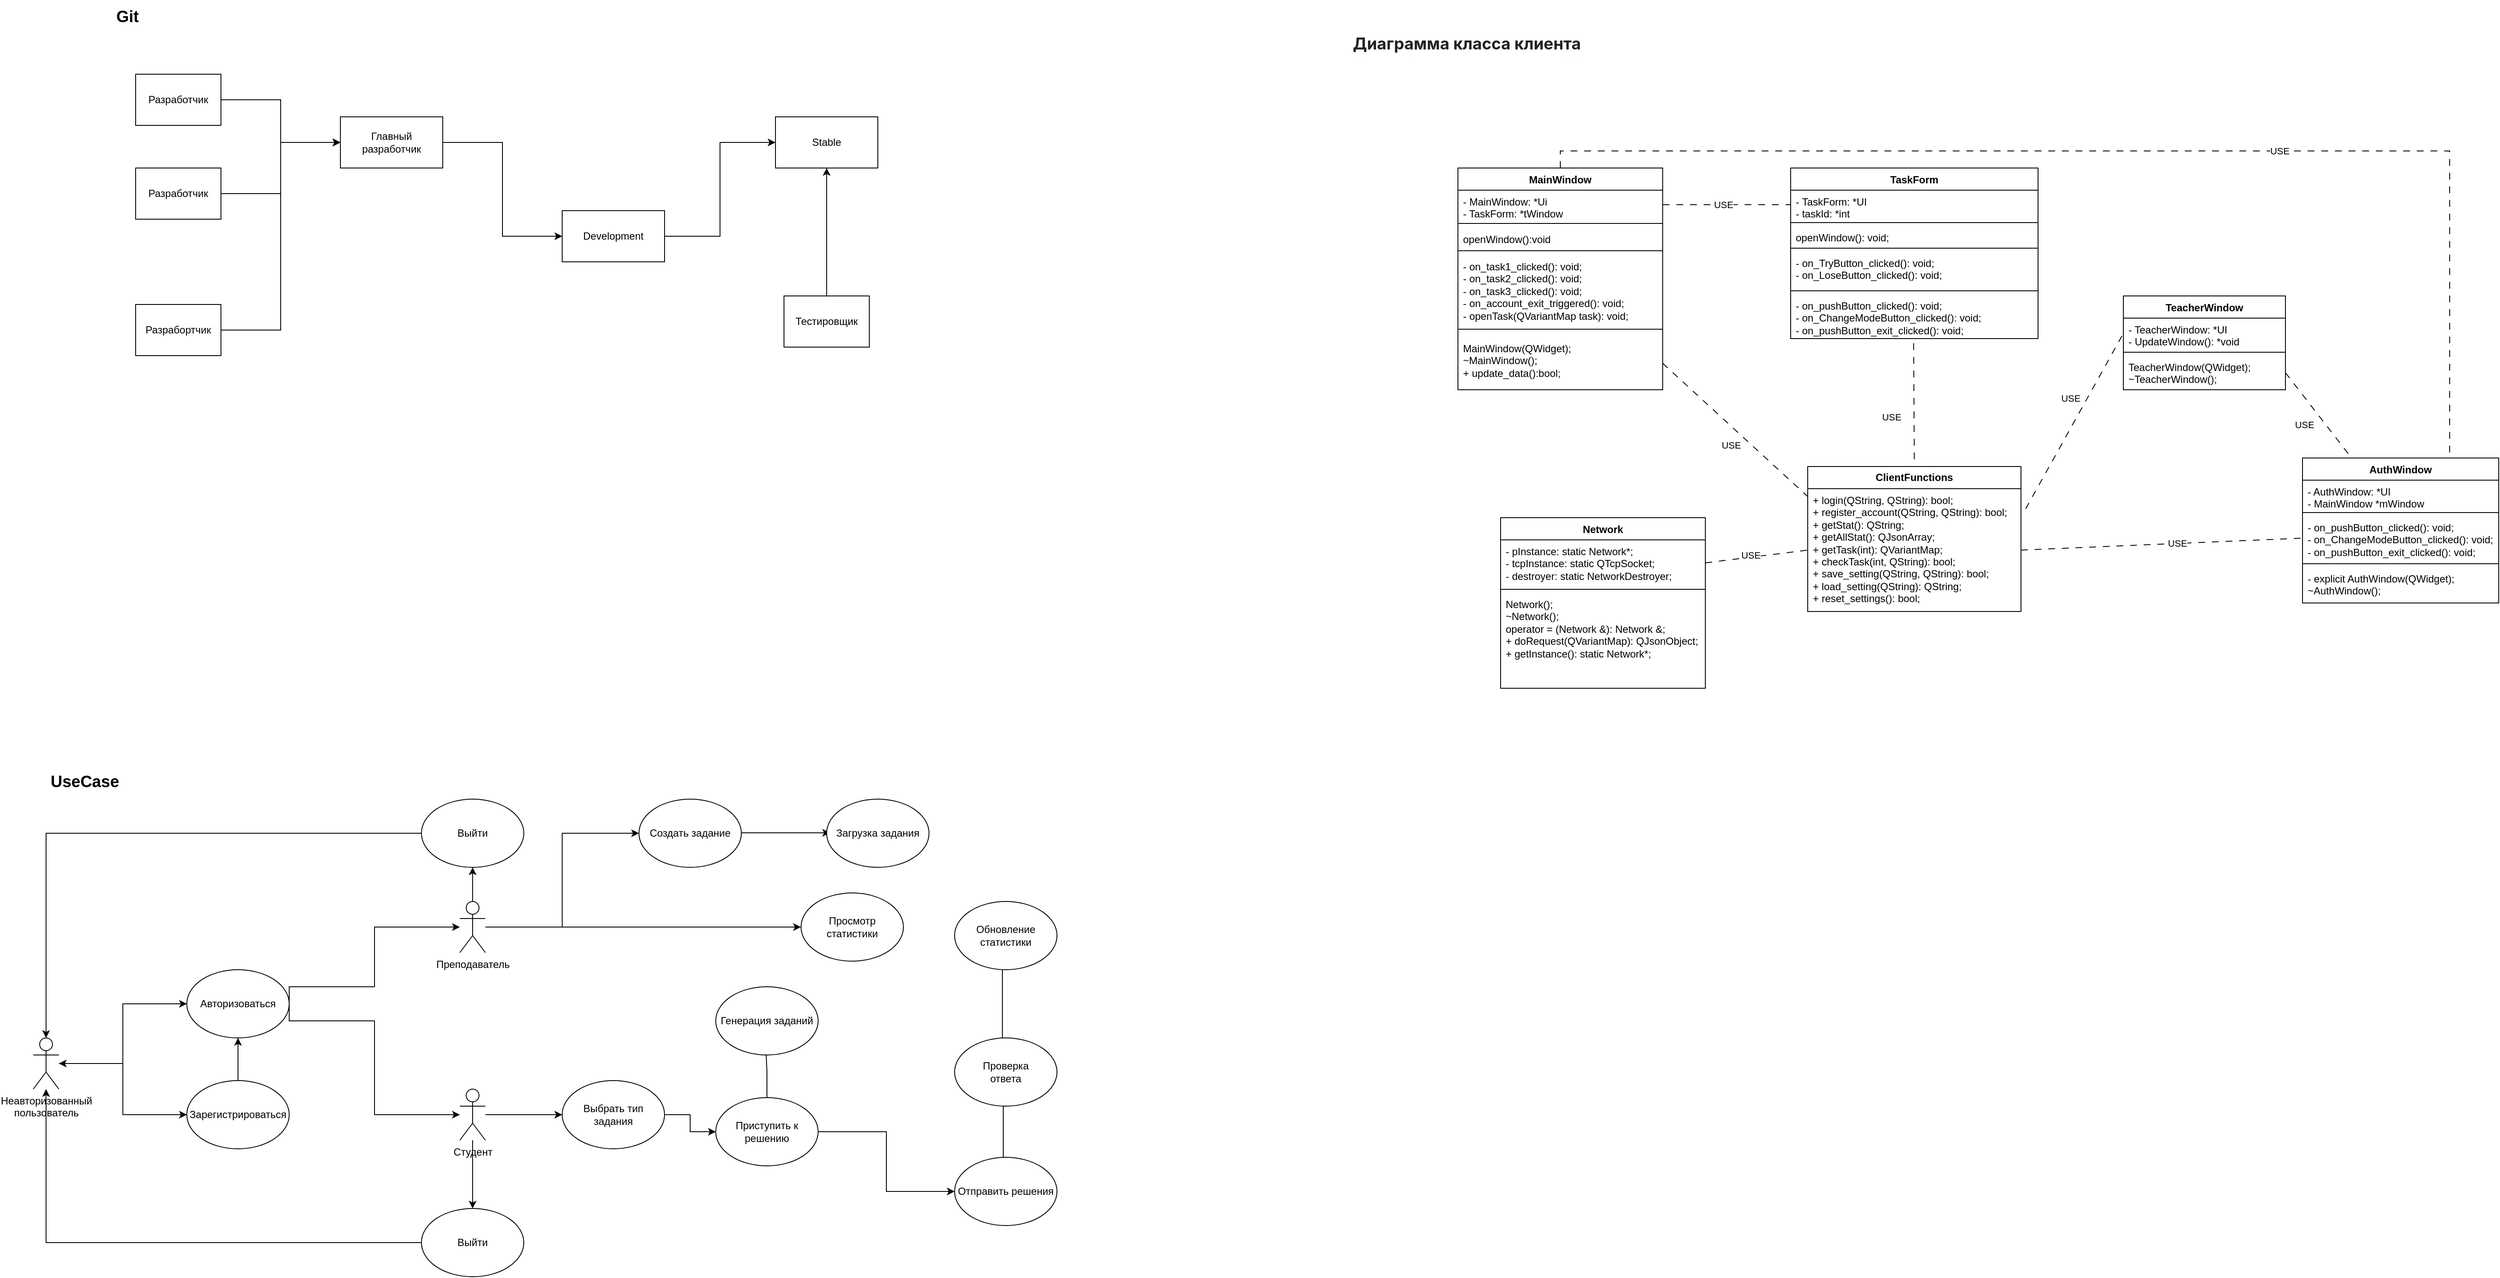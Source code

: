 <mxfile version="21.3.8" type="device">
  <diagram name="Page-1" id="1aR0Jutl6Uue4Fx9pt2T">
    <mxGraphModel dx="1400" dy="775" grid="0" gridSize="10" guides="1" tooltips="1" connect="1" arrows="1" fold="1" page="1" pageScale="1" pageWidth="1600" pageHeight="900" math="0" shadow="0">
      <root>
        <mxCell id="0" />
        <mxCell id="1" parent="0" />
        <mxCell id="dBoJynriRZ35Qr2qA7g_-11" style="edgeStyle=orthogonalEdgeStyle;rounded=0;orthogonalLoop=1;jettySize=auto;html=1;exitX=1;exitY=0.5;exitDx=0;exitDy=0;" parent="1" source="dBoJynriRZ35Qr2qA7g_-1" target="dBoJynriRZ35Qr2qA7g_-5" edge="1">
          <mxGeometry relative="1" as="geometry" />
        </mxCell>
        <mxCell id="dBoJynriRZ35Qr2qA7g_-1" value="Разработчик" style="rounded=0;whiteSpace=wrap;html=1;glass=0;" parent="1" vertex="1">
          <mxGeometry x="200" y="110" width="100" height="60" as="geometry" />
        </mxCell>
        <mxCell id="dBoJynriRZ35Qr2qA7g_-12" style="edgeStyle=orthogonalEdgeStyle;rounded=0;orthogonalLoop=1;jettySize=auto;html=1;entryX=0;entryY=0.5;entryDx=0;entryDy=0;" parent="1" source="dBoJynriRZ35Qr2qA7g_-2" target="dBoJynriRZ35Qr2qA7g_-5" edge="1">
          <mxGeometry relative="1" as="geometry" />
        </mxCell>
        <mxCell id="dBoJynriRZ35Qr2qA7g_-2" value="Разработчик" style="rounded=0;whiteSpace=wrap;html=1;glass=0;" parent="1" vertex="1">
          <mxGeometry x="200" y="220" width="100" height="60" as="geometry" />
        </mxCell>
        <mxCell id="dBoJynriRZ35Qr2qA7g_-13" style="edgeStyle=orthogonalEdgeStyle;rounded=0;orthogonalLoop=1;jettySize=auto;html=1;entryX=0;entryY=0.5;entryDx=0;entryDy=0;" parent="1" source="dBoJynriRZ35Qr2qA7g_-3" target="dBoJynriRZ35Qr2qA7g_-5" edge="1">
          <mxGeometry relative="1" as="geometry" />
        </mxCell>
        <mxCell id="dBoJynriRZ35Qr2qA7g_-3" value="Разрабортчик" style="rounded=0;whiteSpace=wrap;html=1;" parent="1" vertex="1">
          <mxGeometry x="200" y="380" width="100" height="60" as="geometry" />
        </mxCell>
        <mxCell id="dBoJynriRZ35Qr2qA7g_-16" style="edgeStyle=orthogonalEdgeStyle;rounded=0;orthogonalLoop=1;jettySize=auto;html=1;entryX=0.5;entryY=1;entryDx=0;entryDy=0;" parent="1" source="dBoJynriRZ35Qr2qA7g_-4" target="dBoJynriRZ35Qr2qA7g_-14" edge="1">
          <mxGeometry relative="1" as="geometry" />
        </mxCell>
        <mxCell id="dBoJynriRZ35Qr2qA7g_-4" value="Тестировщик" style="rounded=0;whiteSpace=wrap;html=1;" parent="1" vertex="1">
          <mxGeometry x="960" y="370" width="100" height="60" as="geometry" />
        </mxCell>
        <mxCell id="dBoJynriRZ35Qr2qA7g_-10" style="edgeStyle=orthogonalEdgeStyle;rounded=0;orthogonalLoop=1;jettySize=auto;html=1;exitX=1;exitY=0.5;exitDx=0;exitDy=0;entryX=0;entryY=0.5;entryDx=0;entryDy=0;" parent="1" source="dBoJynriRZ35Qr2qA7g_-5" target="dBoJynriRZ35Qr2qA7g_-9" edge="1">
          <mxGeometry relative="1" as="geometry" />
        </mxCell>
        <mxCell id="dBoJynriRZ35Qr2qA7g_-5" value="Главный разработчик" style="rounded=0;whiteSpace=wrap;html=1;glass=0;" parent="1" vertex="1">
          <mxGeometry x="440" y="160" width="120" height="60" as="geometry" />
        </mxCell>
        <mxCell id="dBoJynriRZ35Qr2qA7g_-15" style="edgeStyle=orthogonalEdgeStyle;rounded=0;orthogonalLoop=1;jettySize=auto;html=1;entryX=0;entryY=0.5;entryDx=0;entryDy=0;" parent="1" source="dBoJynriRZ35Qr2qA7g_-9" target="dBoJynriRZ35Qr2qA7g_-14" edge="1">
          <mxGeometry relative="1" as="geometry" />
        </mxCell>
        <mxCell id="dBoJynriRZ35Qr2qA7g_-9" value="Development" style="rounded=0;whiteSpace=wrap;html=1;" parent="1" vertex="1">
          <mxGeometry x="700" y="270" width="120" height="60" as="geometry" />
        </mxCell>
        <mxCell id="dBoJynriRZ35Qr2qA7g_-14" value="Stable" style="rounded=0;whiteSpace=wrap;html=1;" parent="1" vertex="1">
          <mxGeometry x="950" y="160" width="120" height="60" as="geometry" />
        </mxCell>
        <mxCell id="4uyqSXFby6oluJw-B4UO-3" value="MainWindow" style="swimlane;fontStyle=1;align=center;verticalAlign=top;childLayout=stackLayout;horizontal=1;startSize=26;horizontalStack=0;resizeParent=1;resizeParentMax=0;resizeLast=0;collapsible=1;marginBottom=0;whiteSpace=wrap;html=1;" vertex="1" parent="1">
          <mxGeometry x="1750" y="220" width="240" height="260" as="geometry" />
        </mxCell>
        <mxCell id="4uyqSXFby6oluJw-B4UO-4" value="- MainWindow: *Ui&lt;br&gt;- TaskForm: *tWindow" style="text;align=left;verticalAlign=top;spacingLeft=4;spacingRight=4;overflow=hidden;rotatable=0;points=[[0,0.5],[1,0.5]];portConstraint=eastwest;whiteSpace=wrap;html=1;" vertex="1" parent="4uyqSXFby6oluJw-B4UO-3">
          <mxGeometry y="26" width="240" height="34" as="geometry" />
        </mxCell>
        <mxCell id="4uyqSXFby6oluJw-B4UO-5" value="" style="line;strokeWidth=1;fillColor=none;align=left;verticalAlign=middle;spacingTop=-1;spacingLeft=3;spacingRight=3;rotatable=0;labelPosition=right;points=[];portConstraint=eastwest;strokeColor=inherit;" vertex="1" parent="4uyqSXFby6oluJw-B4UO-3">
          <mxGeometry y="60" width="240" height="10" as="geometry" />
        </mxCell>
        <mxCell id="4uyqSXFby6oluJw-B4UO-6" value="openWindow():void" style="text;strokeColor=none;fillColor=none;align=left;verticalAlign=top;spacingLeft=4;spacingRight=4;overflow=hidden;rotatable=0;points=[[0,0.5],[1,0.5]];portConstraint=eastwest;whiteSpace=wrap;html=1;" vertex="1" parent="4uyqSXFby6oluJw-B4UO-3">
          <mxGeometry y="70" width="240" height="22" as="geometry" />
        </mxCell>
        <mxCell id="4uyqSXFby6oluJw-B4UO-15" value="" style="line;strokeWidth=1;fillColor=none;align=left;verticalAlign=middle;spacingTop=-1;spacingLeft=3;spacingRight=3;rotatable=0;labelPosition=right;points=[];portConstraint=eastwest;strokeColor=inherit;" vertex="1" parent="4uyqSXFby6oluJw-B4UO-3">
          <mxGeometry y="92" width="240" height="10" as="geometry" />
        </mxCell>
        <mxCell id="4uyqSXFby6oluJw-B4UO-16" value="- on_task1_clicked(): void;&lt;br&gt;- on_task2_clicked(): void;&lt;br&gt;- on_task3_clicked(): void;&lt;br&gt;-&amp;nbsp;on_account_exit_triggered(): void;&lt;br&gt;-&amp;nbsp;openTask(QVariantMap task): void;" style="text;strokeColor=none;fillColor=none;align=left;verticalAlign=top;spacingLeft=4;spacingRight=4;overflow=hidden;rotatable=0;points=[[0,0.5],[1,0.5]];portConstraint=eastwest;whiteSpace=wrap;html=1;" vertex="1" parent="4uyqSXFby6oluJw-B4UO-3">
          <mxGeometry y="102" width="240" height="78" as="geometry" />
        </mxCell>
        <mxCell id="4uyqSXFby6oluJw-B4UO-161" value="" style="line;strokeWidth=1;fillColor=none;align=left;verticalAlign=middle;spacingTop=-1;spacingLeft=3;spacingRight=3;rotatable=0;labelPosition=right;points=[];portConstraint=eastwest;strokeColor=inherit;" vertex="1" parent="4uyqSXFby6oluJw-B4UO-3">
          <mxGeometry y="180" width="240" height="18" as="geometry" />
        </mxCell>
        <mxCell id="4uyqSXFby6oluJw-B4UO-162" value="MainWindow(QWidget);&lt;br&gt;~MainWindow();&lt;br&gt;+ update_data():bool;" style="text;strokeColor=none;fillColor=none;align=left;verticalAlign=top;spacingLeft=4;spacingRight=4;overflow=hidden;rotatable=0;points=[[0,0.5],[1,0.5]];portConstraint=eastwest;whiteSpace=wrap;html=1;" vertex="1" parent="4uyqSXFby6oluJw-B4UO-3">
          <mxGeometry y="198" width="240" height="62" as="geometry" />
        </mxCell>
        <mxCell id="4uyqSXFby6oluJw-B4UO-7" value="AuthWindow" style="swimlane;fontStyle=1;align=center;verticalAlign=top;childLayout=stackLayout;horizontal=1;startSize=26;horizontalStack=0;resizeParent=1;resizeParentMax=0;resizeLast=0;collapsible=1;marginBottom=0;whiteSpace=wrap;html=1;" vertex="1" parent="1">
          <mxGeometry x="2740" y="560" width="230" height="170" as="geometry" />
        </mxCell>
        <mxCell id="4uyqSXFby6oluJw-B4UO-8" value="- AuthWindow: *UI&lt;br&gt;-&amp;nbsp;MainWindow *mWindow" style="text;align=left;verticalAlign=top;spacingLeft=4;spacingRight=4;overflow=hidden;rotatable=0;points=[[0,0.5],[1,0.5]];portConstraint=eastwest;whiteSpace=wrap;html=1;" vertex="1" parent="4uyqSXFby6oluJw-B4UO-7">
          <mxGeometry y="26" width="230" height="34" as="geometry" />
        </mxCell>
        <mxCell id="4uyqSXFby6oluJw-B4UO-9" value="" style="line;strokeWidth=1;fillColor=none;align=left;verticalAlign=middle;spacingTop=-1;spacingLeft=3;spacingRight=3;rotatable=0;labelPosition=right;points=[];portConstraint=eastwest;strokeColor=inherit;" vertex="1" parent="4uyqSXFby6oluJw-B4UO-7">
          <mxGeometry y="60" width="230" height="8" as="geometry" />
        </mxCell>
        <mxCell id="4uyqSXFby6oluJw-B4UO-10" value="- on_pushButton_clicked(): void;&lt;br&gt;- on_ChangeModeButton_clicked(): void;&lt;br&gt;-&amp;nbsp;on_pushButton_exit_clicked(): void;" style="text;strokeColor=none;fillColor=none;align=left;verticalAlign=top;spacingLeft=4;spacingRight=4;overflow=hidden;rotatable=0;points=[[0,0.5],[1,0.5]];portConstraint=eastwest;whiteSpace=wrap;html=1;" vertex="1" parent="4uyqSXFby6oluJw-B4UO-7">
          <mxGeometry y="68" width="230" height="52" as="geometry" />
        </mxCell>
        <mxCell id="4uyqSXFby6oluJw-B4UO-168" value="" style="line;strokeWidth=1;fillColor=none;align=left;verticalAlign=middle;spacingTop=-1;spacingLeft=3;spacingRight=3;rotatable=0;labelPosition=right;points=[];portConstraint=eastwest;strokeColor=inherit;" vertex="1" parent="4uyqSXFby6oluJw-B4UO-7">
          <mxGeometry y="120" width="230" height="8" as="geometry" />
        </mxCell>
        <mxCell id="4uyqSXFby6oluJw-B4UO-167" value="- explicit AuthWindow(QWidget);&lt;br&gt;~AuthWindow();" style="text;strokeColor=none;fillColor=none;align=left;verticalAlign=top;spacingLeft=4;spacingRight=4;overflow=hidden;rotatable=0;points=[[0,0.5],[1,0.5]];portConstraint=eastwest;whiteSpace=wrap;html=1;" vertex="1" parent="4uyqSXFby6oluJw-B4UO-7">
          <mxGeometry y="128" width="230" height="42" as="geometry" />
        </mxCell>
        <mxCell id="4uyqSXFby6oluJw-B4UO-11" value="TaskForm" style="swimlane;fontStyle=1;align=center;verticalAlign=top;childLayout=stackLayout;horizontal=1;startSize=26;horizontalStack=0;resizeParent=1;resizeParentMax=0;resizeLast=0;collapsible=1;marginBottom=0;whiteSpace=wrap;html=1;" vertex="1" parent="1">
          <mxGeometry x="2140" y="220" width="290" height="200" as="geometry" />
        </mxCell>
        <mxCell id="4uyqSXFby6oluJw-B4UO-169" value="-&amp;nbsp;TaskForm: *UI&lt;br&gt;- taskId: *int" style="text;strokeColor=none;fillColor=none;align=left;verticalAlign=top;spacingLeft=4;spacingRight=4;overflow=hidden;rotatable=0;points=[[0,0.5],[1,0.5]];portConstraint=eastwest;whiteSpace=wrap;html=1;" vertex="1" parent="4uyqSXFby6oluJw-B4UO-11">
          <mxGeometry y="26" width="290" height="34" as="geometry" />
        </mxCell>
        <mxCell id="4uyqSXFby6oluJw-B4UO-13" value="" style="line;strokeWidth=1;fillColor=none;align=left;verticalAlign=middle;spacingTop=-1;spacingLeft=3;spacingRight=3;rotatable=0;labelPosition=right;points=[];portConstraint=eastwest;strokeColor=inherit;" vertex="1" parent="4uyqSXFby6oluJw-B4UO-11">
          <mxGeometry y="60" width="290" height="8" as="geometry" />
        </mxCell>
        <mxCell id="4uyqSXFby6oluJw-B4UO-170" value="openWindow(): void;" style="text;strokeColor=none;fillColor=none;align=left;verticalAlign=top;spacingLeft=4;spacingRight=4;overflow=hidden;rotatable=0;points=[[0,0.5],[1,0.5]];portConstraint=eastwest;whiteSpace=wrap;html=1;" vertex="1" parent="4uyqSXFby6oluJw-B4UO-11">
          <mxGeometry y="68" width="290" height="22" as="geometry" />
        </mxCell>
        <mxCell id="4uyqSXFby6oluJw-B4UO-174" value="" style="line;strokeWidth=1;fillColor=none;align=left;verticalAlign=middle;spacingTop=-1;spacingLeft=3;spacingRight=3;rotatable=0;labelPosition=right;points=[];portConstraint=eastwest;strokeColor=inherit;" vertex="1" parent="4uyqSXFby6oluJw-B4UO-11">
          <mxGeometry y="90" width="290" height="8" as="geometry" />
        </mxCell>
        <mxCell id="4uyqSXFby6oluJw-B4UO-173" value="- on_TryButton_clicked(): void;&lt;br&gt;- on_LoseButton_clicked(): void;" style="text;strokeColor=none;fillColor=none;align=left;verticalAlign=top;spacingLeft=4;spacingRight=4;overflow=hidden;rotatable=0;points=[[0,0.5],[1,0.5]];portConstraint=eastwest;whiteSpace=wrap;html=1;" vertex="1" parent="4uyqSXFby6oluJw-B4UO-11">
          <mxGeometry y="98" width="290" height="42" as="geometry" />
        </mxCell>
        <mxCell id="4uyqSXFby6oluJw-B4UO-172" value="" style="line;strokeWidth=1;fillColor=none;align=left;verticalAlign=middle;spacingTop=-1;spacingLeft=3;spacingRight=3;rotatable=0;labelPosition=right;points=[];portConstraint=eastwest;strokeColor=inherit;" vertex="1" parent="4uyqSXFby6oluJw-B4UO-11">
          <mxGeometry y="140" width="290" height="8" as="geometry" />
        </mxCell>
        <mxCell id="4uyqSXFby6oluJw-B4UO-171" value="- on_pushButton_clicked(): void;&lt;br&gt;- on_ChangeModeButton_clicked(): void;&lt;br&gt;-&amp;nbsp;on_pushButton_exit_clicked(): void;" style="text;strokeColor=none;fillColor=none;align=left;verticalAlign=top;spacingLeft=4;spacingRight=4;overflow=hidden;rotatable=0;points=[[0,0.5],[1,0.5]];portConstraint=eastwest;whiteSpace=wrap;html=1;" vertex="1" parent="4uyqSXFby6oluJw-B4UO-11">
          <mxGeometry y="148" width="290" height="52" as="geometry" />
        </mxCell>
        <mxCell id="4uyqSXFby6oluJw-B4UO-124" style="edgeStyle=orthogonalEdgeStyle;rounded=0;orthogonalLoop=1;jettySize=auto;html=1;entryX=0;entryY=0.5;entryDx=0;entryDy=0;" edge="1" parent="1" source="4uyqSXFby6oluJw-B4UO-126" target="4uyqSXFby6oluJw-B4UO-131">
          <mxGeometry relative="1" as="geometry" />
        </mxCell>
        <mxCell id="4uyqSXFby6oluJw-B4UO-125" style="edgeStyle=orthogonalEdgeStyle;rounded=0;orthogonalLoop=1;jettySize=auto;html=1;startArrow=classic;startFill=1;" edge="1" parent="1" source="4uyqSXFby6oluJw-B4UO-126" target="4uyqSXFby6oluJw-B4UO-129">
          <mxGeometry relative="1" as="geometry" />
        </mxCell>
        <mxCell id="4uyqSXFby6oluJw-B4UO-126" value="Неавторизованный &lt;br&gt;пользователь" style="shape=umlActor;verticalLabelPosition=bottom;verticalAlign=top;html=1;outlineConnect=0;" vertex="1" parent="1">
          <mxGeometry x="80" y="1240" width="30" height="60" as="geometry" />
        </mxCell>
        <mxCell id="4uyqSXFby6oluJw-B4UO-127" style="edgeStyle=orthogonalEdgeStyle;rounded=0;orthogonalLoop=1;jettySize=auto;html=1;" edge="1" parent="1" target="4uyqSXFby6oluJw-B4UO-135">
          <mxGeometry relative="1" as="geometry">
            <mxPoint x="380" y="1200" as="sourcePoint" />
            <Array as="points">
              <mxPoint x="380" y="1180" />
              <mxPoint x="480" y="1180" />
              <mxPoint x="480" y="1110" />
            </Array>
          </mxGeometry>
        </mxCell>
        <mxCell id="4uyqSXFby6oluJw-B4UO-128" style="edgeStyle=orthogonalEdgeStyle;rounded=0;orthogonalLoop=1;jettySize=auto;html=1;exitX=1;exitY=0.5;exitDx=0;exitDy=0;" edge="1" parent="1" source="4uyqSXFby6oluJw-B4UO-129" target="4uyqSXFby6oluJw-B4UO-138">
          <mxGeometry relative="1" as="geometry">
            <Array as="points">
              <mxPoint x="380" y="1220" />
              <mxPoint x="480" y="1220" />
              <mxPoint x="480" y="1330" />
            </Array>
          </mxGeometry>
        </mxCell>
        <mxCell id="4uyqSXFby6oluJw-B4UO-129" value="Авторизоваться" style="ellipse;whiteSpace=wrap;html=1;" vertex="1" parent="1">
          <mxGeometry x="260" y="1160" width="120" height="80" as="geometry" />
        </mxCell>
        <mxCell id="4uyqSXFby6oluJw-B4UO-130" style="edgeStyle=orthogonalEdgeStyle;rounded=0;orthogonalLoop=1;jettySize=auto;html=1;" edge="1" parent="1" source="4uyqSXFby6oluJw-B4UO-131" target="4uyqSXFby6oluJw-B4UO-129">
          <mxGeometry relative="1" as="geometry" />
        </mxCell>
        <mxCell id="4uyqSXFby6oluJw-B4UO-131" value="Зарегистрироваться" style="ellipse;whiteSpace=wrap;html=1;" vertex="1" parent="1">
          <mxGeometry x="260" y="1290" width="120" height="80" as="geometry" />
        </mxCell>
        <mxCell id="4uyqSXFby6oluJw-B4UO-132" style="edgeStyle=orthogonalEdgeStyle;rounded=0;orthogonalLoop=1;jettySize=auto;html=1;entryX=0.07;entryY=0.4;entryDx=0;entryDy=0;entryPerimeter=0;" edge="1" parent="1" source="4uyqSXFby6oluJw-B4UO-135">
          <mxGeometry relative="1" as="geometry">
            <mxPoint x="979.8" y="1110" as="targetPoint" />
            <Array as="points">
              <mxPoint x="880" y="1110" />
              <mxPoint x="880" y="1110" />
            </Array>
          </mxGeometry>
        </mxCell>
        <mxCell id="4uyqSXFby6oluJw-B4UO-133" style="edgeStyle=orthogonalEdgeStyle;rounded=0;orthogonalLoop=1;jettySize=auto;html=1;entryX=0.5;entryY=1;entryDx=0;entryDy=0;" edge="1" parent="1" source="4uyqSXFby6oluJw-B4UO-135" target="4uyqSXFby6oluJw-B4UO-150">
          <mxGeometry relative="1" as="geometry" />
        </mxCell>
        <mxCell id="4uyqSXFby6oluJw-B4UO-134" style="edgeStyle=orthogonalEdgeStyle;rounded=0;orthogonalLoop=1;jettySize=auto;html=1;entryX=0;entryY=0.5;entryDx=0;entryDy=0;" edge="1" parent="1" source="4uyqSXFby6oluJw-B4UO-135" target="4uyqSXFby6oluJw-B4UO-152">
          <mxGeometry relative="1" as="geometry" />
        </mxCell>
        <mxCell id="4uyqSXFby6oluJw-B4UO-135" value="Преподаватель" style="shape=umlActor;verticalLabelPosition=bottom;verticalAlign=top;html=1;outlineConnect=0;" vertex="1" parent="1">
          <mxGeometry x="580" y="1080" width="30" height="60" as="geometry" />
        </mxCell>
        <mxCell id="4uyqSXFby6oluJw-B4UO-136" style="edgeStyle=orthogonalEdgeStyle;rounded=0;orthogonalLoop=1;jettySize=auto;html=1;" edge="1" parent="1" source="4uyqSXFby6oluJw-B4UO-138" target="4uyqSXFby6oluJw-B4UO-140">
          <mxGeometry relative="1" as="geometry" />
        </mxCell>
        <mxCell id="4uyqSXFby6oluJw-B4UO-137" style="edgeStyle=orthogonalEdgeStyle;rounded=0;orthogonalLoop=1;jettySize=auto;html=1;" edge="1" parent="1" source="4uyqSXFby6oluJw-B4UO-138" target="4uyqSXFby6oluJw-B4UO-148">
          <mxGeometry relative="1" as="geometry" />
        </mxCell>
        <mxCell id="4uyqSXFby6oluJw-B4UO-138" value="Студент" style="shape=umlActor;verticalLabelPosition=bottom;verticalAlign=top;html=1;outlineConnect=0;" vertex="1" parent="1">
          <mxGeometry x="580" y="1300" width="30" height="60" as="geometry" />
        </mxCell>
        <mxCell id="4uyqSXFby6oluJw-B4UO-139" value="" style="edgeStyle=orthogonalEdgeStyle;rounded=0;orthogonalLoop=1;jettySize=auto;html=1;" edge="1" parent="1" source="4uyqSXFby6oluJw-B4UO-140" target="4uyqSXFby6oluJw-B4UO-143">
          <mxGeometry relative="1" as="geometry" />
        </mxCell>
        <mxCell id="4uyqSXFby6oluJw-B4UO-140" value="Выбрать тип задания" style="ellipse;whiteSpace=wrap;html=1;" vertex="1" parent="1">
          <mxGeometry x="700" y="1290" width="120" height="80" as="geometry" />
        </mxCell>
        <mxCell id="4uyqSXFby6oluJw-B4UO-141" style="edgeStyle=orthogonalEdgeStyle;rounded=0;orthogonalLoop=1;jettySize=auto;html=1;entryX=0;entryY=0.5;entryDx=0;entryDy=0;" edge="1" parent="1" source="4uyqSXFby6oluJw-B4UO-143" target="4uyqSXFby6oluJw-B4UO-144">
          <mxGeometry relative="1" as="geometry" />
        </mxCell>
        <mxCell id="4uyqSXFby6oluJw-B4UO-142" style="edgeStyle=orthogonalEdgeStyle;rounded=0;orthogonalLoop=1;jettySize=auto;html=1;entryX=0.49;entryY=0.968;entryDx=0;entryDy=0;entryPerimeter=0;endArrow=none;endFill=0;" edge="1" parent="1" source="4uyqSXFby6oluJw-B4UO-143">
          <mxGeometry relative="1" as="geometry">
            <mxPoint x="938.55" y="1247.12" as="targetPoint" />
          </mxGeometry>
        </mxCell>
        <mxCell id="4uyqSXFby6oluJw-B4UO-143" value="Приступить к решению" style="ellipse;whiteSpace=wrap;html=1;" vertex="1" parent="1">
          <mxGeometry x="880" y="1310" width="120" height="80" as="geometry" />
        </mxCell>
        <mxCell id="4uyqSXFby6oluJw-B4UO-144" value="Отправить решения" style="ellipse;whiteSpace=wrap;html=1;" vertex="1" parent="1">
          <mxGeometry x="1160" y="1380" width="120" height="80" as="geometry" />
        </mxCell>
        <mxCell id="4uyqSXFby6oluJw-B4UO-145" value="" style="endArrow=none;startArrow=none;html=1;rounded=0;entryX=0.55;entryY=0.95;entryDx=0;entryDy=0;entryPerimeter=0;endFill=0;startFill=0;" edge="1" parent="1">
          <mxGeometry width="50" height="50" relative="1" as="geometry">
            <mxPoint x="1217" y="1380" as="sourcePoint" />
            <mxPoint x="1217" y="1315.5" as="targetPoint" />
            <Array as="points" />
          </mxGeometry>
        </mxCell>
        <mxCell id="4uyqSXFby6oluJw-B4UO-146" value="" style="endArrow=none;startArrow=none;html=1;rounded=0;entryX=0.55;entryY=0.95;entryDx=0;entryDy=0;entryPerimeter=0;strokeColor=default;startFill=0;endFill=0;" edge="1" parent="1">
          <mxGeometry width="50" height="50" relative="1" as="geometry">
            <mxPoint x="1216" y="1250" as="sourcePoint" />
            <mxPoint x="1216" y="1146.0" as="targetPoint" />
          </mxGeometry>
        </mxCell>
        <mxCell id="4uyqSXFby6oluJw-B4UO-147" style="edgeStyle=orthogonalEdgeStyle;rounded=0;orthogonalLoop=1;jettySize=auto;html=1;" edge="1" parent="1" source="4uyqSXFby6oluJw-B4UO-148" target="4uyqSXFby6oluJw-B4UO-126">
          <mxGeometry relative="1" as="geometry" />
        </mxCell>
        <mxCell id="4uyqSXFby6oluJw-B4UO-148" value="Выйти" style="ellipse;whiteSpace=wrap;html=1;" vertex="1" parent="1">
          <mxGeometry x="535" y="1440" width="120" height="80" as="geometry" />
        </mxCell>
        <mxCell id="4uyqSXFby6oluJw-B4UO-149" style="edgeStyle=orthogonalEdgeStyle;rounded=0;orthogonalLoop=1;jettySize=auto;html=1;exitX=0;exitY=0.5;exitDx=0;exitDy=0;entryX=0.5;entryY=0;entryDx=0;entryDy=0;entryPerimeter=0;" edge="1" parent="1" source="4uyqSXFby6oluJw-B4UO-150" target="4uyqSXFby6oluJw-B4UO-126">
          <mxGeometry relative="1" as="geometry" />
        </mxCell>
        <mxCell id="4uyqSXFby6oluJw-B4UO-150" value="Выйти" style="ellipse;whiteSpace=wrap;html=1;" vertex="1" parent="1">
          <mxGeometry x="535" y="960" width="120" height="80" as="geometry" />
        </mxCell>
        <mxCell id="4uyqSXFby6oluJw-B4UO-151" style="edgeStyle=orthogonalEdgeStyle;rounded=0;orthogonalLoop=1;jettySize=auto;html=1;entryX=0.16;entryY=0.55;entryDx=0;entryDy=0;entryPerimeter=0;" edge="1" parent="1" source="4uyqSXFby6oluJw-B4UO-152">
          <mxGeometry relative="1" as="geometry">
            <mxPoint x="1014" y="999.5" as="targetPoint" />
          </mxGeometry>
        </mxCell>
        <mxCell id="4uyqSXFby6oluJw-B4UO-152" value="Создать задание" style="ellipse;whiteSpace=wrap;html=1;" vertex="1" parent="1">
          <mxGeometry x="790" y="960" width="120" height="80" as="geometry" />
        </mxCell>
        <mxCell id="4uyqSXFby6oluJw-B4UO-153" value="Генерация заданий" style="ellipse;whiteSpace=wrap;html=1;" vertex="1" parent="1">
          <mxGeometry x="880" y="1180" width="120" height="80" as="geometry" />
        </mxCell>
        <mxCell id="4uyqSXFby6oluJw-B4UO-154" value="Просмотр&lt;br style=&quot;border-color: var(--border-color);&quot;&gt;статистики" style="ellipse;whiteSpace=wrap;html=1;" vertex="1" parent="1">
          <mxGeometry x="980" y="1070" width="120" height="80" as="geometry" />
        </mxCell>
        <mxCell id="4uyqSXFby6oluJw-B4UO-155" value="Загрузка задания" style="ellipse;whiteSpace=wrap;html=1;" vertex="1" parent="1">
          <mxGeometry x="1010" y="960" width="120" height="80" as="geometry" />
        </mxCell>
        <mxCell id="4uyqSXFby6oluJw-B4UO-156" value="Обновление статистики" style="ellipse;whiteSpace=wrap;html=1;" vertex="1" parent="1">
          <mxGeometry x="1160" y="1080" width="120" height="80" as="geometry" />
        </mxCell>
        <mxCell id="4uyqSXFby6oluJw-B4UO-157" value="Проверка&lt;br style=&quot;border-color: var(--border-color);&quot;&gt;ответа" style="ellipse;whiteSpace=wrap;html=1;" vertex="1" parent="1">
          <mxGeometry x="1160" y="1240" width="120" height="80" as="geometry" />
        </mxCell>
        <mxCell id="4uyqSXFby6oluJw-B4UO-158" value="UseCase" style="text;html=1;align=center;verticalAlign=middle;resizable=0;points=[];autosize=1;strokeColor=none;fillColor=default;fontStyle=1;fontSize=19;" vertex="1" parent="1">
          <mxGeometry x="90" y="920" width="100" height="40" as="geometry" />
        </mxCell>
        <mxCell id="4uyqSXFby6oluJw-B4UO-159" value="Git" style="text;html=1;align=center;verticalAlign=middle;resizable=0;points=[];autosize=1;strokeColor=none;fillColor=default;fontStyle=1;fontSize=19;" vertex="1" parent="1">
          <mxGeometry x="165" y="23" width="50" height="40" as="geometry" />
        </mxCell>
        <mxCell id="4uyqSXFby6oluJw-B4UO-160" value="&lt;h2 style=&quot;box-sizing: border-box; margin-top: 24px; margin-bottom: 16px; line-height: 1.25; padding-bottom: 0.3em; border-bottom: 1px solid var(--color-border-muted); color: rgb(31, 35, 40); font-family: -apple-system, BlinkMacSystemFont, &amp;quot;Segoe UI&amp;quot;, &amp;quot;Noto Sans&amp;quot;, Helvetica, Arial, sans-serif, &amp;quot;Apple Color Emoji&amp;quot;, &amp;quot;Segoe UI Emoji&amp;quot;; text-align: start; background-color: rgb(255, 255, 255); font-size: 19px;&quot;&gt;Диаграмма класса клиента&lt;/h2&gt;" style="text;html=1;align=center;verticalAlign=middle;resizable=0;points=[];autosize=1;strokeColor=none;fillColor=default;fontStyle=1;fontSize=19;" vertex="1" parent="1">
          <mxGeometry x="1620" y="33" width="280" height="80" as="geometry" />
        </mxCell>
        <mxCell id="4uyqSXFby6oluJw-B4UO-163" value="TeacherWindow" style="swimlane;fontStyle=1;align=center;verticalAlign=top;childLayout=stackLayout;horizontal=1;startSize=26;horizontalStack=0;resizeParent=1;resizeParentMax=0;resizeLast=0;collapsible=1;marginBottom=0;whiteSpace=wrap;html=1;" vertex="1" parent="1">
          <mxGeometry x="2530" y="370" width="190" height="110" as="geometry" />
        </mxCell>
        <mxCell id="4uyqSXFby6oluJw-B4UO-164" value="- TeacherWindow: *UI&lt;br&gt;-&amp;nbsp;UpdateWindow(): *void" style="text;align=left;verticalAlign=top;spacingLeft=4;spacingRight=4;overflow=hidden;rotatable=0;points=[[0,0.5],[1,0.5]];portConstraint=eastwest;whiteSpace=wrap;html=1;" vertex="1" parent="4uyqSXFby6oluJw-B4UO-163">
          <mxGeometry y="26" width="190" height="36" as="geometry" />
        </mxCell>
        <mxCell id="4uyqSXFby6oluJw-B4UO-165" value="" style="line;strokeWidth=1;fillColor=none;align=left;verticalAlign=middle;spacingTop=-1;spacingLeft=3;spacingRight=3;rotatable=0;labelPosition=right;points=[];portConstraint=eastwest;strokeColor=inherit;" vertex="1" parent="4uyqSXFby6oluJw-B4UO-163">
          <mxGeometry y="62" width="190" height="8" as="geometry" />
        </mxCell>
        <mxCell id="4uyqSXFby6oluJw-B4UO-166" value="TeacherWindow(QWidget);&lt;br&gt;~TeacherWindow();" style="text;strokeColor=none;fillColor=none;align=left;verticalAlign=top;spacingLeft=4;spacingRight=4;overflow=hidden;rotatable=0;points=[[0,0.5],[1,0.5]];portConstraint=eastwest;whiteSpace=wrap;html=1;" vertex="1" parent="4uyqSXFby6oluJw-B4UO-163">
          <mxGeometry y="70" width="190" height="40" as="geometry" />
        </mxCell>
        <mxCell id="4uyqSXFby6oluJw-B4UO-175" value="&lt;b&gt;ClientFunctions&lt;/b&gt;" style="swimlane;fontStyle=0;childLayout=stackLayout;horizontal=1;startSize=26;fillColor=none;horizontalStack=0;resizeParent=1;resizeParentMax=0;resizeLast=0;collapsible=1;marginBottom=0;whiteSpace=wrap;html=1;" vertex="1" parent="1">
          <mxGeometry x="2160" y="570" width="250" height="170" as="geometry" />
        </mxCell>
        <mxCell id="4uyqSXFby6oluJw-B4UO-176" value="+ login(QString, QString): bool;&lt;br&gt;+&amp;nbsp;register_account(QString, QString): bool;&lt;br&gt;+&amp;nbsp;getStat(): QString;&lt;br&gt;+&amp;nbsp;getAllStat(): QJsonArray;&lt;br&gt;+&amp;nbsp;getTask(int): QVariantMap;&lt;br&gt;+&amp;nbsp;checkTask(int, QString): bool;&lt;br&gt;+&amp;nbsp;save_setting(QString, QString): bool;&lt;br&gt;+&amp;nbsp;load_setting(QString):&amp;nbsp;QString;&lt;br&gt;+&amp;nbsp;reset_settings(): bool;" style="text;strokeColor=none;fillColor=none;align=left;verticalAlign=top;spacingLeft=4;spacingRight=4;overflow=hidden;rotatable=0;points=[[0,0.5],[1,0.5]];portConstraint=eastwest;whiteSpace=wrap;html=1;" vertex="1" parent="4uyqSXFby6oluJw-B4UO-175">
          <mxGeometry y="26" width="250" height="144" as="geometry" />
        </mxCell>
        <mxCell id="4uyqSXFby6oluJw-B4UO-179" value="Network" style="swimlane;fontStyle=1;align=center;verticalAlign=top;childLayout=stackLayout;horizontal=1;startSize=26;horizontalStack=0;resizeParent=1;resizeParentMax=0;resizeLast=0;collapsible=1;marginBottom=0;whiteSpace=wrap;html=1;" vertex="1" parent="1">
          <mxGeometry x="1800" y="630" width="240" height="200" as="geometry" />
        </mxCell>
        <mxCell id="4uyqSXFby6oluJw-B4UO-180" value="- pInstance:&amp;nbsp;static Network*;&lt;br&gt;-&amp;nbsp;tcpInstance:&amp;nbsp;static QTcpSocket;&lt;br&gt;-&amp;nbsp;destroyer:&amp;nbsp;static NetworkDestroyer;" style="text;align=left;verticalAlign=top;spacingLeft=4;spacingRight=4;overflow=hidden;rotatable=0;points=[[0,0.5],[1,0.5]];portConstraint=eastwest;whiteSpace=wrap;html=1;" vertex="1" parent="4uyqSXFby6oluJw-B4UO-179">
          <mxGeometry y="26" width="240" height="54" as="geometry" />
        </mxCell>
        <mxCell id="4uyqSXFby6oluJw-B4UO-181" value="" style="line;strokeWidth=1;fillColor=none;align=left;verticalAlign=middle;spacingTop=-1;spacingLeft=3;spacingRight=3;rotatable=0;labelPosition=right;points=[];portConstraint=eastwest;strokeColor=inherit;" vertex="1" parent="4uyqSXFby6oluJw-B4UO-179">
          <mxGeometry y="80" width="240" height="8" as="geometry" />
        </mxCell>
        <mxCell id="4uyqSXFby6oluJw-B4UO-182" value="Network();&lt;br&gt;~Network();&lt;br&gt;operator = (Network &amp;amp;): Network &amp;amp;;&lt;br&gt;+&amp;nbsp;doRequest(QVariantMap):&amp;nbsp;QJsonObject;&lt;br&gt;+&amp;nbsp;getInstance():&amp;nbsp;static Network*;&amp;nbsp;" style="text;strokeColor=none;fillColor=none;align=left;verticalAlign=top;spacingLeft=4;spacingRight=4;overflow=hidden;rotatable=0;points=[[0,0.5],[1,0.5]];portConstraint=eastwest;whiteSpace=wrap;html=1;" vertex="1" parent="4uyqSXFby6oluJw-B4UO-179">
          <mxGeometry y="88" width="240" height="112" as="geometry" />
        </mxCell>
        <mxCell id="4uyqSXFby6oluJw-B4UO-183" style="rounded=0;orthogonalLoop=1;jettySize=auto;html=1;exitX=1;exitY=0.5;exitDx=0;exitDy=0;entryX=0;entryY=0.5;entryDx=0;entryDy=0;endArrow=none;endFill=0;dashed=1;dashPattern=8 8;" edge="1" parent="1" source="4uyqSXFby6oluJw-B4UO-4" target="4uyqSXFby6oluJw-B4UO-169">
          <mxGeometry relative="1" as="geometry" />
        </mxCell>
        <mxCell id="4uyqSXFby6oluJw-B4UO-185" value="USE" style="edgeLabel;html=1;align=center;verticalAlign=middle;resizable=0;points=[];" vertex="1" connectable="0" parent="4uyqSXFby6oluJw-B4UO-183">
          <mxGeometry x="0.246" y="-4" relative="1" as="geometry">
            <mxPoint x="-23" y="-4" as="offset" />
          </mxGeometry>
        </mxCell>
        <mxCell id="4uyqSXFby6oluJw-B4UO-186" style="rounded=0;orthogonalLoop=1;jettySize=auto;html=1;exitX=0.497;exitY=1.106;exitDx=0;exitDy=0;entryX=0.5;entryY=0;entryDx=0;entryDy=0;endArrow=none;endFill=0;dashed=1;dashPattern=8 8;exitPerimeter=0;" edge="1" parent="1" source="4uyqSXFby6oluJw-B4UO-171" target="4uyqSXFby6oluJw-B4UO-175">
          <mxGeometry relative="1" as="geometry">
            <mxPoint x="2280" y="480" as="sourcePoint" />
            <mxPoint x="2430" y="480" as="targetPoint" />
          </mxGeometry>
        </mxCell>
        <mxCell id="4uyqSXFby6oluJw-B4UO-187" value="USE" style="edgeLabel;html=1;align=center;verticalAlign=middle;resizable=0;points=[];" vertex="1" connectable="0" parent="4uyqSXFby6oluJw-B4UO-186">
          <mxGeometry x="0.246" y="-4" relative="1" as="geometry">
            <mxPoint x="-23" y="-4" as="offset" />
          </mxGeometry>
        </mxCell>
        <mxCell id="4uyqSXFby6oluJw-B4UO-188" style="rounded=0;orthogonalLoop=1;jettySize=auto;html=1;exitX=1;exitY=0.5;exitDx=0;exitDy=0;entryX=-0.002;entryY=0.061;entryDx=0;entryDy=0;endArrow=none;endFill=0;dashed=1;dashPattern=8 8;entryPerimeter=0;" edge="1" parent="1" source="4uyqSXFby6oluJw-B4UO-162" target="4uyqSXFby6oluJw-B4UO-176">
          <mxGeometry relative="1" as="geometry">
            <mxPoint x="1920" y="530" as="sourcePoint" />
            <mxPoint x="2070" y="530" as="targetPoint" />
          </mxGeometry>
        </mxCell>
        <mxCell id="4uyqSXFby6oluJw-B4UO-189" value="USE" style="edgeLabel;html=1;align=center;verticalAlign=middle;resizable=0;points=[];" vertex="1" connectable="0" parent="4uyqSXFby6oluJw-B4UO-188">
          <mxGeometry x="0.246" y="-4" relative="1" as="geometry">
            <mxPoint x="-23" y="-4" as="offset" />
          </mxGeometry>
        </mxCell>
        <mxCell id="4uyqSXFby6oluJw-B4UO-190" style="rounded=0;orthogonalLoop=1;jettySize=auto;html=1;exitX=1.022;exitY=0.164;exitDx=0;exitDy=0;entryX=0;entryY=0.5;entryDx=0;entryDy=0;endArrow=none;endFill=0;dashed=1;dashPattern=8 8;exitPerimeter=0;" edge="1" parent="1" source="4uyqSXFby6oluJw-B4UO-176" target="4uyqSXFby6oluJw-B4UO-164">
          <mxGeometry relative="1" as="geometry">
            <mxPoint x="2020" y="293" as="sourcePoint" />
            <mxPoint x="2170" y="293" as="targetPoint" />
          </mxGeometry>
        </mxCell>
        <mxCell id="4uyqSXFby6oluJw-B4UO-191" value="USE" style="edgeLabel;html=1;align=center;verticalAlign=middle;resizable=0;points=[];" vertex="1" connectable="0" parent="4uyqSXFby6oluJw-B4UO-190">
          <mxGeometry x="0.246" y="-4" relative="1" as="geometry">
            <mxPoint x="-23" y="-4" as="offset" />
          </mxGeometry>
        </mxCell>
        <mxCell id="4uyqSXFby6oluJw-B4UO-192" style="rounded=0;orthogonalLoop=1;jettySize=auto;html=1;exitX=1;exitY=0.5;exitDx=0;exitDy=0;entryX=0;entryY=0.5;entryDx=0;entryDy=0;endArrow=none;endFill=0;dashed=1;dashPattern=8 8;" edge="1" parent="1" source="4uyqSXFby6oluJw-B4UO-180" target="4uyqSXFby6oluJw-B4UO-176">
          <mxGeometry relative="1" as="geometry">
            <mxPoint x="2030" y="303" as="sourcePoint" />
            <mxPoint x="2180" y="303" as="targetPoint" />
          </mxGeometry>
        </mxCell>
        <mxCell id="4uyqSXFby6oluJw-B4UO-193" value="USE" style="edgeLabel;html=1;align=center;verticalAlign=middle;resizable=0;points=[];" vertex="1" connectable="0" parent="4uyqSXFby6oluJw-B4UO-192">
          <mxGeometry x="0.246" y="-4" relative="1" as="geometry">
            <mxPoint x="-23" y="-4" as="offset" />
          </mxGeometry>
        </mxCell>
        <mxCell id="4uyqSXFby6oluJw-B4UO-194" style="rounded=0;orthogonalLoop=1;jettySize=auto;html=1;exitX=1;exitY=0.5;exitDx=0;exitDy=0;entryX=0;entryY=0.5;entryDx=0;entryDy=0;endArrow=none;endFill=0;dashed=1;dashPattern=8 8;" edge="1" parent="1" source="4uyqSXFby6oluJw-B4UO-176" target="4uyqSXFby6oluJw-B4UO-10">
          <mxGeometry relative="1" as="geometry">
            <mxPoint x="2040" y="313" as="sourcePoint" />
            <mxPoint x="2190" y="313" as="targetPoint" />
          </mxGeometry>
        </mxCell>
        <mxCell id="4uyqSXFby6oluJw-B4UO-195" value="USE" style="edgeLabel;html=1;align=center;verticalAlign=middle;resizable=0;points=[];" vertex="1" connectable="0" parent="4uyqSXFby6oluJw-B4UO-194">
          <mxGeometry x="0.246" y="-4" relative="1" as="geometry">
            <mxPoint x="-23" y="-4" as="offset" />
          </mxGeometry>
        </mxCell>
        <mxCell id="4uyqSXFby6oluJw-B4UO-196" style="rounded=0;orthogonalLoop=1;jettySize=auto;html=1;exitX=1;exitY=0.5;exitDx=0;exitDy=0;entryX=0.25;entryY=0;entryDx=0;entryDy=0;endArrow=none;endFill=0;dashed=1;dashPattern=8 8;" edge="1" parent="1" source="4uyqSXFby6oluJw-B4UO-166" target="4uyqSXFby6oluJw-B4UO-7">
          <mxGeometry relative="1" as="geometry">
            <mxPoint x="2420" y="678" as="sourcePoint" />
            <mxPoint x="2599" y="688" as="targetPoint" />
          </mxGeometry>
        </mxCell>
        <mxCell id="4uyqSXFby6oluJw-B4UO-197" value="USE" style="edgeLabel;html=1;align=center;verticalAlign=middle;resizable=0;points=[];" vertex="1" connectable="0" parent="4uyqSXFby6oluJw-B4UO-196">
          <mxGeometry x="0.246" y="-4" relative="1" as="geometry">
            <mxPoint x="-23" y="-4" as="offset" />
          </mxGeometry>
        </mxCell>
        <mxCell id="4uyqSXFby6oluJw-B4UO-198" style="rounded=0;orthogonalLoop=1;jettySize=auto;html=1;exitX=0.5;exitY=0;exitDx=0;exitDy=0;entryX=0.75;entryY=0;entryDx=0;entryDy=0;endArrow=none;endFill=0;dashed=1;dashPattern=8 8;edgeStyle=orthogonalEdgeStyle;" edge="1" parent="1" source="4uyqSXFby6oluJw-B4UO-3" target="4uyqSXFby6oluJw-B4UO-7">
          <mxGeometry relative="1" as="geometry">
            <mxPoint x="2430" y="688" as="sourcePoint" />
            <mxPoint x="2609" y="698" as="targetPoint" />
          </mxGeometry>
        </mxCell>
        <mxCell id="4uyqSXFby6oluJw-B4UO-199" value="USE" style="edgeLabel;html=1;align=center;verticalAlign=middle;resizable=0;points=[];" vertex="1" connectable="0" parent="4uyqSXFby6oluJw-B4UO-198">
          <mxGeometry x="0.246" y="-4" relative="1" as="geometry">
            <mxPoint x="-23" y="-4" as="offset" />
          </mxGeometry>
        </mxCell>
      </root>
    </mxGraphModel>
  </diagram>
</mxfile>
